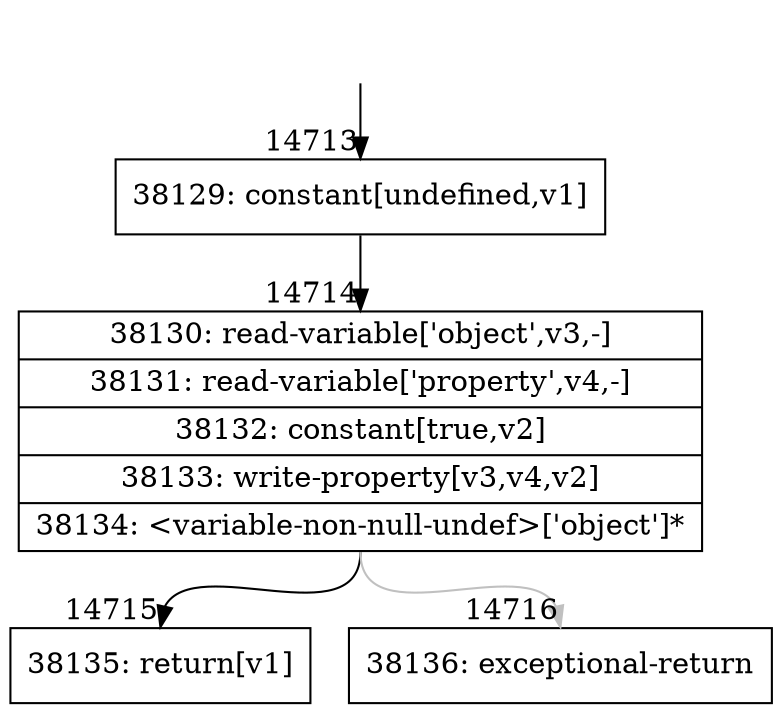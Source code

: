 digraph {
rankdir="TD"
BB_entry1176[shape=none,label=""];
BB_entry1176 -> BB14713 [tailport=s, headport=n, headlabel="    14713"]
BB14713 [shape=record label="{38129: constant[undefined,v1]}" ] 
BB14713 -> BB14714 [tailport=s, headport=n, headlabel="      14714"]
BB14714 [shape=record label="{38130: read-variable['object',v3,-]|38131: read-variable['property',v4,-]|38132: constant[true,v2]|38133: write-property[v3,v4,v2]|38134: \<variable-non-null-undef\>['object']*}" ] 
BB14714 -> BB14715 [tailport=s, headport=n, headlabel="      14715"]
BB14714 -> BB14716 [tailport=s, headport=n, color=gray, headlabel="      14716"]
BB14715 [shape=record label="{38135: return[v1]}" ] 
BB14716 [shape=record label="{38136: exceptional-return}" ] 
//#$~ 24683
}
